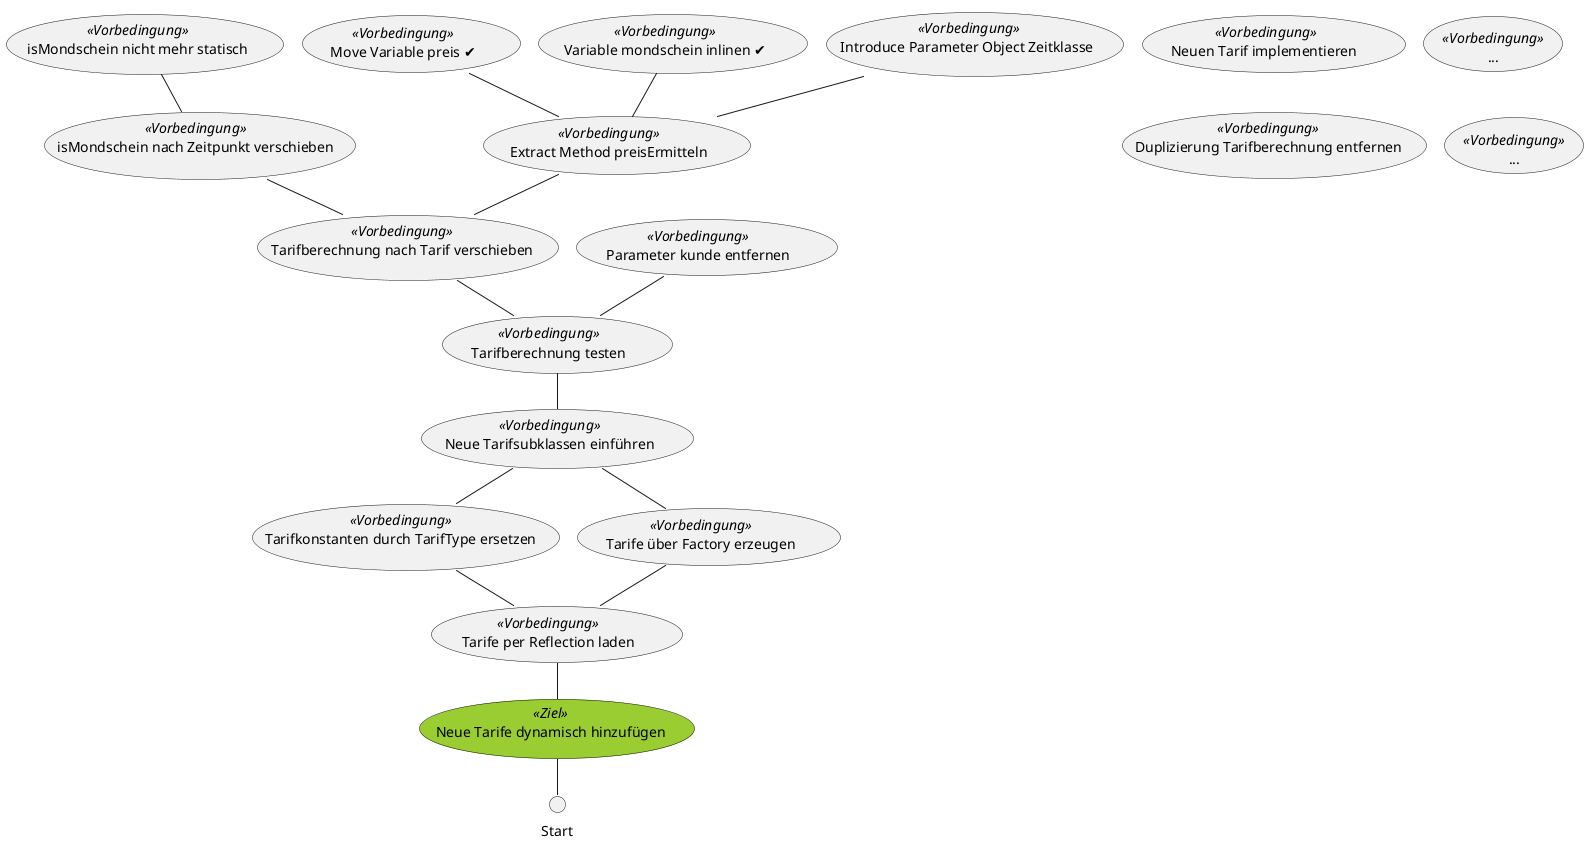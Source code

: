 @startuml
!pragma layout smetana

top to bottom direction
' skinparam handwritten true

skinparam usecase {
	BackgroundColor<< Ziel >> YellowGreen
}

' Abhaken: ✔

(Neue Tarife dynamisch hinzufügen) as goal <<Ziel>>
(Tarife per Reflection laden) as pre1 <<Vorbedingung>>
(Tarifkonstanten durch TarifType ersetzen) as pre11 <<Vorbedingung>>
(Tarife über Factory erzeugen) as pre12 <<Vorbedingung>>
(Neue Tarifsubklassen einführen) as pre111 <<Vorbedingung>>
(isMondschein nach Zeitpunkt verschieben) as pre111112 <<Vorbedingung>>
(isMondschein nicht mehr statisch) as pre1111121 <<Vorbedingung>>
(Tarifberechnung testen) as pre1111 <<Vorbedingung>>
(Tarifberechnung nach Tarif verschieben) as pre11111 <<Vorbedingung>>
(Extract Method preisErmitteln) as pre111111 <<Vorbedingung>>
(Move Variable preis ✔) as pre1111111 <<Vorbedingung>>
(Variable mondschein inlinen ✔) as pre1111112 <<Vorbedingung>>
(Introduce Parameter Object Zeitklasse ) as pre1111113 <<Vorbedingung>>

(Neuen Tarif implementieren ) as pre2 <<Vorbedingung>>
(...) as pre21 <<Vorbedingung>>
(Duplizierung Tarifberechnung entfernen) as pre13 <<Vorbedingung>>
(...) as pre121 <<Vorbedingung>>
(Parameter kunde entfernen) as pre11113 <<Vorbedingung>>


'pre21 -- pre2
'pre2 -- goal
'pre121 -- pre13
'pre13 -- pre1
pre11113 -- pre1111

pre1111113 -- pre111111
pre1111112 -- pre111111
pre1111111 -- pre111111
pre1111121 -- pre111112
pre111112 -- pre11111
pre111111 -- pre11111
pre11111 -- pre1111
pre1111 -- pre111
pre111 -- pre12
pre111 -- pre11
pre12 -- pre1
pre11 -- pre1
pre1 -- goal

goal -- ()Start
@enduml